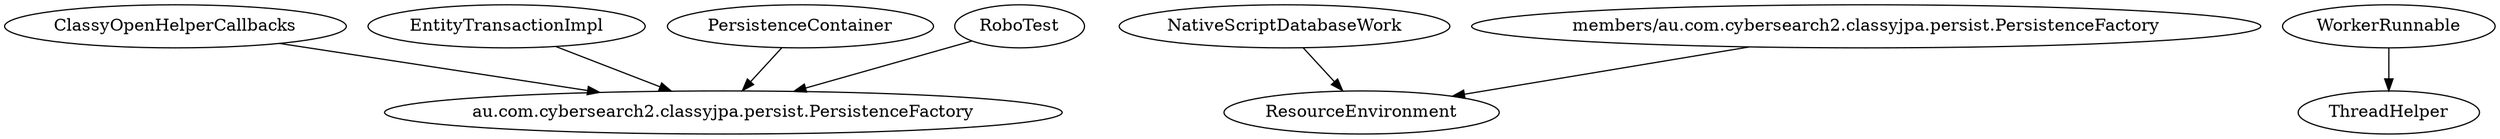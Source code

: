 digraph G1 {
  concentrate = true;
  n2 [label="au.com.cybersearch2.classyjpa.persist.PersistenceFactory"];
  ClassyOpenHelperCallbacks -> n2;
  EntityTransactionImpl -> n2;
  NativeScriptDatabaseWork -> ResourceEnvironment;
  PersistenceContainer -> n2;
  RoboTest -> n2;
  WorkerRunnable -> ThreadHelper;
  n3 [label="members/au.com.cybersearch2.classyjpa.persist.PersistenceFactory"];
  n3 -> ResourceEnvironment;
}
